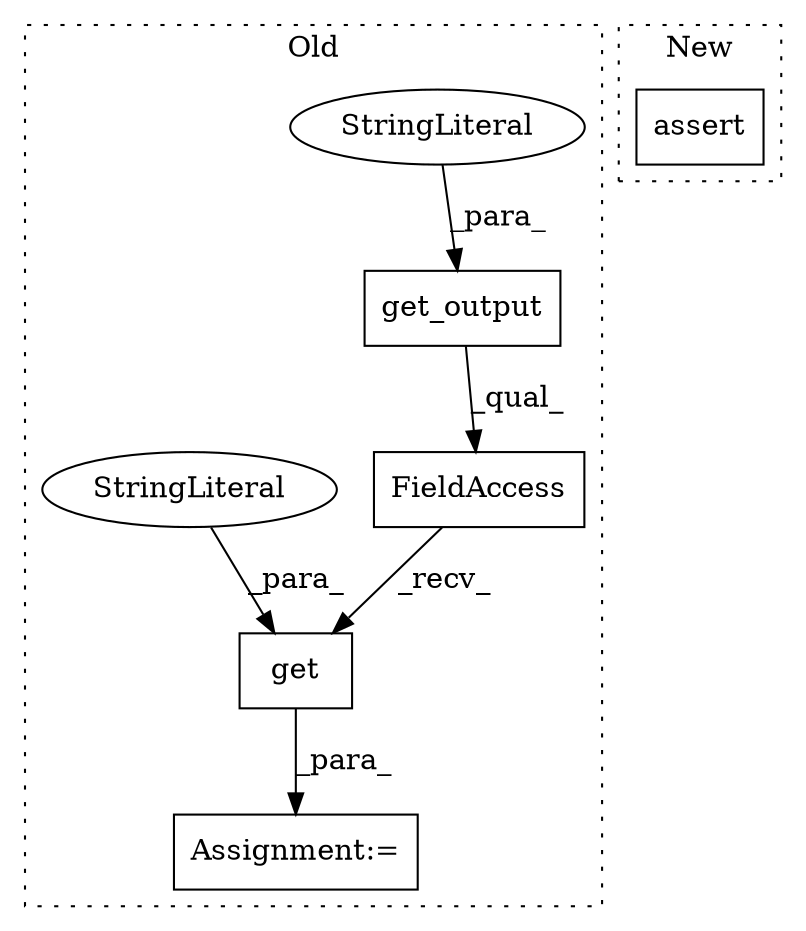 digraph G {
subgraph cluster0 {
1 [label="get_output" a="32" s="1537,1557" l="11,1" shape="box"];
3 [label="Assignment:=" a="7" s="1531" l="1" shape="box"];
4 [label="FieldAccess" a="22" s="1532" l="33" shape="box"];
5 [label="get" a="32" s="1566,1586" l="4,1" shape="box"];
6 [label="StringLiteral" a="45" s="1548" l="9" shape="ellipse"];
7 [label="StringLiteral" a="45" s="1570" l="16" shape="ellipse"];
label = "Old";
style="dotted";
}
subgraph cluster1 {
2 [label="assert" a="32" s="1359,1497" l="17,1" shape="box"];
label = "New";
style="dotted";
}
1 -> 4 [label="_qual_"];
4 -> 5 [label="_recv_"];
5 -> 3 [label="_para_"];
6 -> 1 [label="_para_"];
7 -> 5 [label="_para_"];
}